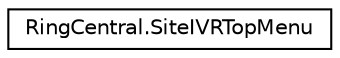 digraph "Graphical Class Hierarchy"
{
 // LATEX_PDF_SIZE
  edge [fontname="Helvetica",fontsize="10",labelfontname="Helvetica",labelfontsize="10"];
  node [fontname="Helvetica",fontsize="10",shape=record];
  rankdir="LR";
  Node0 [label="RingCentral.SiteIVRTopMenu",height=0.2,width=0.4,color="black", fillcolor="white", style="filled",URL="$classRingCentral_1_1SiteIVRTopMenu.html",tooltip="Top IVR Menu extension. Mandatory for MultiLevel mode"];
}
